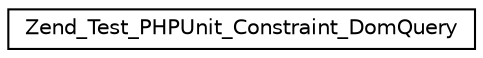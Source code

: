 digraph G
{
  edge [fontname="Helvetica",fontsize="10",labelfontname="Helvetica",labelfontsize="10"];
  node [fontname="Helvetica",fontsize="10",shape=record];
  rankdir="LR";
  Node1 [label="Zend_Test_PHPUnit_Constraint_DomQuery",height=0.2,width=0.4,color="black", fillcolor="white", style="filled",URL="$class_zend___test___p_h_p_unit___constraint___dom_query.html"];
}
